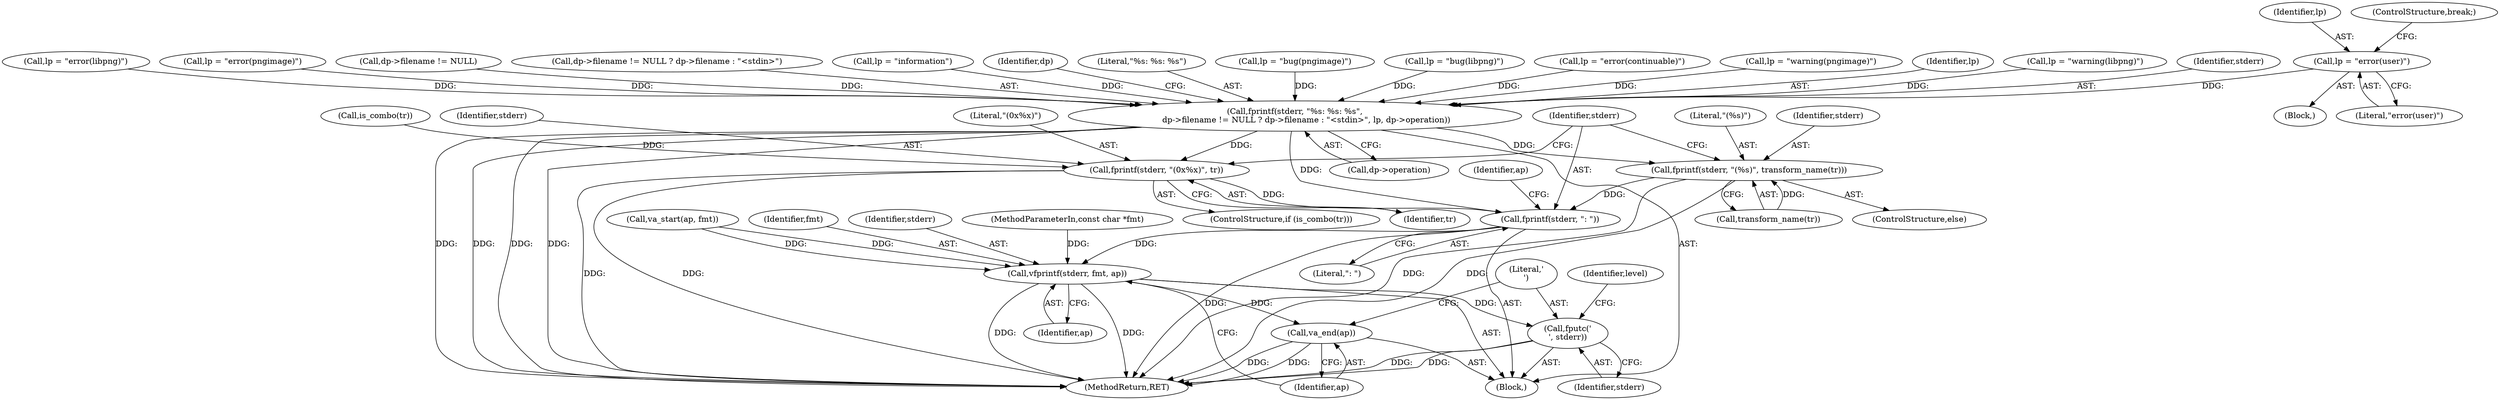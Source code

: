 digraph "0_Android_9d4853418ab2f754c2b63e091c29c5529b8b86ca_22@pointer" {
"1000168" [label="(Call,lp = \"error(user)\")"];
"1000182" [label="(Call,fprintf(stderr, \"%s: %s: %s\",\n         dp->filename != NULL ? dp->filename : \"<stdin>\", lp, dp->operation))"];
"1000215" [label="(Call,fprintf(stderr, \"(0x%x)\", tr))"];
"1000225" [label="(Call,fprintf(stderr, \": \"))"];
"1000231" [label="(Call,vfprintf(stderr, fmt, ap))"];
"1000235" [label="(Call,va_end(ap))"];
"1000237" [label="(Call,fputc('\n', stderr))"];
"1000220" [label="(Call,fprintf(stderr, \"(%s)\", transform_name(tr)))"];
"1000226" [label="(Identifier,stderr)"];
"1000195" [label="(Identifier,lp)"];
"1000228" [label="(Call,va_start(ap, fmt))"];
"1000138" [label="(Call,lp = \"warning(libpng)\")"];
"1000237" [label="(Call,fputc('\n', stderr))"];
"1000183" [label="(Identifier,stderr)"];
"1000153" [label="(Call,lp = \"error(libpng)\")"];
"1000168" [label="(Call,lp = \"error(user)\")"];
"1000235" [label="(Call,va_end(ap))"];
"1000163" [label="(Call,lp = \"error(pngimage)\")"];
"1000227" [label="(Literal,\": \")"];
"1000186" [label="(Call,dp->filename != NULL)"];
"1000170" [label="(Literal,\"error(user)\")"];
"1000223" [label="(Call,transform_name(tr))"];
"1000216" [label="(Identifier,stderr)"];
"1000233" [label="(Identifier,fmt)"];
"1000239" [label="(Identifier,stderr)"];
"1000219" [label="(ControlStructure,else)"];
"1000232" [label="(Identifier,stderr)"];
"1000169" [label="(Identifier,lp)"];
"1000185" [label="(Call,dp->filename != NULL ? dp->filename : \"<stdin>\")"];
"1000131" [label="(Block,)"];
"1000222" [label="(Literal,\"(%s)\")"];
"1000260" [label="(MethodReturn,RET)"];
"1000133" [label="(Call,lp = \"information\")"];
"1000229" [label="(Identifier,ap)"];
"1000107" [label="(MethodParameterIn,const char *fmt)"];
"1000202" [label="(Identifier,dp)"];
"1000221" [label="(Identifier,stderr)"];
"1000184" [label="(Literal,\"%s: %s: %s\")"];
"1000220" [label="(Call,fprintf(stderr, \"(%s)\", transform_name(tr)))"];
"1000126" [label="(Block,)"];
"1000196" [label="(Call,dp->operation)"];
"1000238" [label="(Literal,'\n')"];
"1000225" [label="(Call,fprintf(stderr, \": \"))"];
"1000178" [label="(Call,lp = \"bug(pngimage)\")"];
"1000158" [label="(Call,lp = \"bug(libpng)\")"];
"1000231" [label="(Call,vfprintf(stderr, fmt, ap))"];
"1000212" [label="(ControlStructure,if (is_combo(tr)))"];
"1000236" [label="(Identifier,ap)"];
"1000217" [label="(Literal,\"(0x%x)\")"];
"1000234" [label="(Identifier,ap)"];
"1000148" [label="(Call,lp = \"error(continuable)\")"];
"1000171" [label="(ControlStructure,break;)"];
"1000143" [label="(Call,lp = \"warning(pngimage)\")"];
"1000243" [label="(Identifier,level)"];
"1000218" [label="(Identifier,tr)"];
"1000182" [label="(Call,fprintf(stderr, \"%s: %s: %s\",\n         dp->filename != NULL ? dp->filename : \"<stdin>\", lp, dp->operation))"];
"1000213" [label="(Call,is_combo(tr))"];
"1000215" [label="(Call,fprintf(stderr, \"(0x%x)\", tr))"];
"1000168" -> "1000131"  [label="AST: "];
"1000168" -> "1000170"  [label="CFG: "];
"1000169" -> "1000168"  [label="AST: "];
"1000170" -> "1000168"  [label="AST: "];
"1000171" -> "1000168"  [label="CFG: "];
"1000168" -> "1000182"  [label="DDG: "];
"1000182" -> "1000126"  [label="AST: "];
"1000182" -> "1000196"  [label="CFG: "];
"1000183" -> "1000182"  [label="AST: "];
"1000184" -> "1000182"  [label="AST: "];
"1000185" -> "1000182"  [label="AST: "];
"1000195" -> "1000182"  [label="AST: "];
"1000196" -> "1000182"  [label="AST: "];
"1000202" -> "1000182"  [label="CFG: "];
"1000182" -> "1000260"  [label="DDG: "];
"1000182" -> "1000260"  [label="DDG: "];
"1000182" -> "1000260"  [label="DDG: "];
"1000182" -> "1000260"  [label="DDG: "];
"1000186" -> "1000182"  [label="DDG: "];
"1000158" -> "1000182"  [label="DDG: "];
"1000163" -> "1000182"  [label="DDG: "];
"1000178" -> "1000182"  [label="DDG: "];
"1000138" -> "1000182"  [label="DDG: "];
"1000148" -> "1000182"  [label="DDG: "];
"1000153" -> "1000182"  [label="DDG: "];
"1000143" -> "1000182"  [label="DDG: "];
"1000133" -> "1000182"  [label="DDG: "];
"1000182" -> "1000215"  [label="DDG: "];
"1000182" -> "1000220"  [label="DDG: "];
"1000182" -> "1000225"  [label="DDG: "];
"1000215" -> "1000212"  [label="AST: "];
"1000215" -> "1000218"  [label="CFG: "];
"1000216" -> "1000215"  [label="AST: "];
"1000217" -> "1000215"  [label="AST: "];
"1000218" -> "1000215"  [label="AST: "];
"1000226" -> "1000215"  [label="CFG: "];
"1000215" -> "1000260"  [label="DDG: "];
"1000215" -> "1000260"  [label="DDG: "];
"1000213" -> "1000215"  [label="DDG: "];
"1000215" -> "1000225"  [label="DDG: "];
"1000225" -> "1000126"  [label="AST: "];
"1000225" -> "1000227"  [label="CFG: "];
"1000226" -> "1000225"  [label="AST: "];
"1000227" -> "1000225"  [label="AST: "];
"1000229" -> "1000225"  [label="CFG: "];
"1000225" -> "1000260"  [label="DDG: "];
"1000220" -> "1000225"  [label="DDG: "];
"1000225" -> "1000231"  [label="DDG: "];
"1000231" -> "1000126"  [label="AST: "];
"1000231" -> "1000234"  [label="CFG: "];
"1000232" -> "1000231"  [label="AST: "];
"1000233" -> "1000231"  [label="AST: "];
"1000234" -> "1000231"  [label="AST: "];
"1000236" -> "1000231"  [label="CFG: "];
"1000231" -> "1000260"  [label="DDG: "];
"1000231" -> "1000260"  [label="DDG: "];
"1000228" -> "1000231"  [label="DDG: "];
"1000228" -> "1000231"  [label="DDG: "];
"1000107" -> "1000231"  [label="DDG: "];
"1000231" -> "1000235"  [label="DDG: "];
"1000231" -> "1000237"  [label="DDG: "];
"1000235" -> "1000126"  [label="AST: "];
"1000235" -> "1000236"  [label="CFG: "];
"1000236" -> "1000235"  [label="AST: "];
"1000238" -> "1000235"  [label="CFG: "];
"1000235" -> "1000260"  [label="DDG: "];
"1000235" -> "1000260"  [label="DDG: "];
"1000237" -> "1000126"  [label="AST: "];
"1000237" -> "1000239"  [label="CFG: "];
"1000238" -> "1000237"  [label="AST: "];
"1000239" -> "1000237"  [label="AST: "];
"1000243" -> "1000237"  [label="CFG: "];
"1000237" -> "1000260"  [label="DDG: "];
"1000237" -> "1000260"  [label="DDG: "];
"1000220" -> "1000219"  [label="AST: "];
"1000220" -> "1000223"  [label="CFG: "];
"1000221" -> "1000220"  [label="AST: "];
"1000222" -> "1000220"  [label="AST: "];
"1000223" -> "1000220"  [label="AST: "];
"1000226" -> "1000220"  [label="CFG: "];
"1000220" -> "1000260"  [label="DDG: "];
"1000220" -> "1000260"  [label="DDG: "];
"1000223" -> "1000220"  [label="DDG: "];
}
